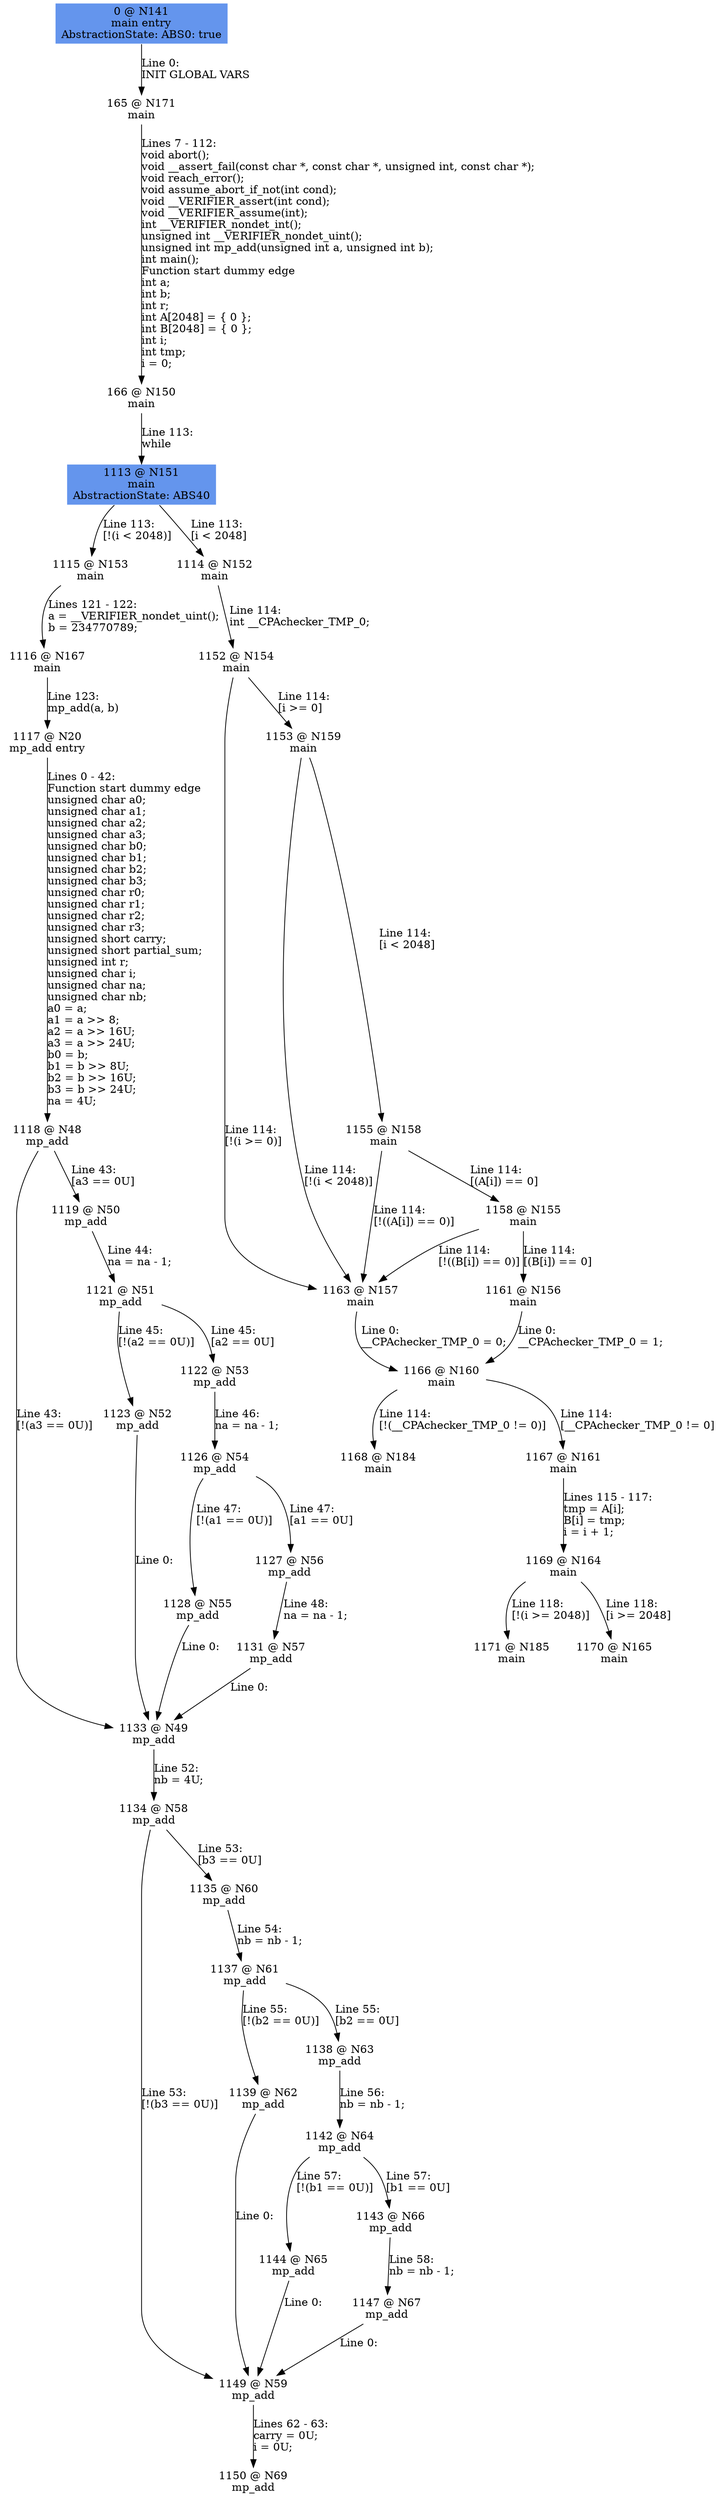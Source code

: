 digraph ARG {
node [style="filled" shape="box" color="white"]
0 [fillcolor="cornflowerblue" label="0 @ N141\nmain entry\nAbstractionState: ABS0: true\n" id="0"]
165 [label="165 @ N171\nmain\n" id="165"]
166 [label="166 @ N150\nmain\n" id="166"]
1113 [fillcolor="cornflowerblue" label="1113 @ N151\nmain\nAbstractionState: ABS40\n" id="1113"]
1115 [label="1115 @ N153\nmain\n" id="1115"]
1116 [label="1116 @ N167\nmain\n" id="1116"]
1117 [label="1117 @ N20\nmp_add entry\n" id="1117"]
1118 [label="1118 @ N48\nmp_add\n" id="1118"]
1133 [label="1133 @ N49\nmp_add\n" id="1133"]
1134 [label="1134 @ N58\nmp_add\n" id="1134"]
1149 [label="1149 @ N59\nmp_add\n" id="1149"]
1150 [label="1150 @ N69\nmp_add\n" id="1150"]
1135 [label="1135 @ N60\nmp_add\n" id="1135"]
1137 [label="1137 @ N61\nmp_add\n" id="1137"]
1139 [label="1139 @ N62\nmp_add\n" id="1139"]
1138 [label="1138 @ N63\nmp_add\n" id="1138"]
1142 [label="1142 @ N64\nmp_add\n" id="1142"]
1144 [label="1144 @ N65\nmp_add\n" id="1144"]
1143 [label="1143 @ N66\nmp_add\n" id="1143"]
1147 [label="1147 @ N67\nmp_add\n" id="1147"]
1119 [label="1119 @ N50\nmp_add\n" id="1119"]
1121 [label="1121 @ N51\nmp_add\n" id="1121"]
1123 [label="1123 @ N52\nmp_add\n" id="1123"]
1122 [label="1122 @ N53\nmp_add\n" id="1122"]
1126 [label="1126 @ N54\nmp_add\n" id="1126"]
1128 [label="1128 @ N55\nmp_add\n" id="1128"]
1127 [label="1127 @ N56\nmp_add\n" id="1127"]
1131 [label="1131 @ N57\nmp_add\n" id="1131"]
1114 [label="1114 @ N152\nmain\n" id="1114"]
1152 [label="1152 @ N154\nmain\n" id="1152"]
1163 [label="1163 @ N157\nmain\n" id="1163"]
1166 [label="1166 @ N160\nmain\n" id="1166"]
1168 [label="1168 @ N184\nmain\n" id="1168"]
1167 [label="1167 @ N161\nmain\n" id="1167"]
1169 [label="1169 @ N164\nmain\n" id="1169"]
1171 [label="1171 @ N185\nmain\n" id="1171"]
1170 [label="1170 @ N165\nmain\n" id="1170"]
1153 [label="1153 @ N159\nmain\n" id="1153"]
1155 [label="1155 @ N158\nmain\n" id="1155"]
1158 [label="1158 @ N155\nmain\n" id="1158"]
1161 [label="1161 @ N156\nmain\n" id="1161"]
0 -> 165 [label="Line 0: \lINIT GLOBAL VARS\l" id="0 -> 165"]
165 -> 166 [label="Lines 7 - 112: \lvoid abort();\lvoid __assert_fail(const char *, const char *, unsigned int, const char *);\lvoid reach_error();\lvoid assume_abort_if_not(int cond);\lvoid __VERIFIER_assert(int cond);\lvoid __VERIFIER_assume(int);\lint __VERIFIER_nondet_int();\lunsigned int __VERIFIER_nondet_uint();\lunsigned int mp_add(unsigned int a, unsigned int b);\lint main();\lFunction start dummy edge\lint a;\lint b;\lint r;\lint A[2048] = { 0 };\lint B[2048] = { 0 };\lint i;\lint tmp;\li = 0;\l" id="165 -> 166"]
166 -> 1113 [label="Line 113: \lwhile\l" id="166 -> 1113"]
1113 -> 1114 [label="Line 113: \l[i < 2048]\l" id="1113 -> 1114"]
1113 -> 1115 [label="Line 113: \l[!(i < 2048)]\l" id="1113 -> 1115"]
1115 -> 1116 [label="Lines 121 - 122: \la = __VERIFIER_nondet_uint();\lb = 234770789;\l" id="1115 -> 1116"]
1116 -> 1117 [label="Line 123: \lmp_add(a, b)\l" id="1116 -> 1117"]
1117 -> 1118 [label="Lines 0 - 42: \lFunction start dummy edge\lunsigned char a0;\lunsigned char a1;\lunsigned char a2;\lunsigned char a3;\lunsigned char b0;\lunsigned char b1;\lunsigned char b2;\lunsigned char b3;\lunsigned char r0;\lunsigned char r1;\lunsigned char r2;\lunsigned char r3;\lunsigned short carry;\lunsigned short partial_sum;\lunsigned int r;\lunsigned char i;\lunsigned char na;\lunsigned char nb;\la0 = a;\la1 = a >> 8;\la2 = a >> 16U;\la3 = a >> 24U;\lb0 = b;\lb1 = b >> 8U;\lb2 = b >> 16U;\lb3 = b >> 24U;\lna = 4U;\l" id="1117 -> 1118"]
1118 -> 1119 [label="Line 43: \l[a3 == 0U]\l" id="1118 -> 1119"]
1118 -> 1133 [label="Line 43: \l[!(a3 == 0U)]\l" id="1118 -> 1133"]
1133 -> 1134 [label="Line 52: \lnb = 4U;\l" id="1133 -> 1134"]
1134 -> 1135 [label="Line 53: \l[b3 == 0U]\l" id="1134 -> 1135"]
1134 -> 1149 [label="Line 53: \l[!(b3 == 0U)]\l" id="1134 -> 1149"]
1149 -> 1150 [label="Lines 62 - 63: \lcarry = 0U;\li = 0U;\l" id="1149 -> 1150"]
1135 -> 1137 [label="Line 54: \lnb = nb - 1;\l" id="1135 -> 1137"]
1137 -> 1138 [label="Line 55: \l[b2 == 0U]\l" id="1137 -> 1138"]
1137 -> 1139 [label="Line 55: \l[!(b2 == 0U)]\l" id="1137 -> 1139"]
1139 -> 1149 [label="Line 0: \l\l" id="1139 -> 1149"]
1138 -> 1142 [label="Line 56: \lnb = nb - 1;\l" id="1138 -> 1142"]
1142 -> 1143 [label="Line 57: \l[b1 == 0U]\l" id="1142 -> 1143"]
1142 -> 1144 [label="Line 57: \l[!(b1 == 0U)]\l" id="1142 -> 1144"]
1144 -> 1149 [label="Line 0: \l\l" id="1144 -> 1149"]
1143 -> 1147 [label="Line 58: \lnb = nb - 1;\l" id="1143 -> 1147"]
1147 -> 1149 [label="Line 0: \l\l" id="1147 -> 1149"]
1119 -> 1121 [label="Line 44: \lna = na - 1;\l" id="1119 -> 1121"]
1121 -> 1122 [label="Line 45: \l[a2 == 0U]\l" id="1121 -> 1122"]
1121 -> 1123 [label="Line 45: \l[!(a2 == 0U)]\l" id="1121 -> 1123"]
1123 -> 1133 [label="Line 0: \l\l" id="1123 -> 1133"]
1122 -> 1126 [label="Line 46: \lna = na - 1;\l" id="1122 -> 1126"]
1126 -> 1127 [label="Line 47: \l[a1 == 0U]\l" id="1126 -> 1127"]
1126 -> 1128 [label="Line 47: \l[!(a1 == 0U)]\l" id="1126 -> 1128"]
1128 -> 1133 [label="Line 0: \l\l" id="1128 -> 1133"]
1127 -> 1131 [label="Line 48: \lna = na - 1;\l" id="1127 -> 1131"]
1131 -> 1133 [label="Line 0: \l\l" id="1131 -> 1133"]
1114 -> 1152 [label="Line 114: \lint __CPAchecker_TMP_0;\l" id="1114 -> 1152"]
1152 -> 1153 [label="Line 114: \l[i >= 0]\l" id="1152 -> 1153"]
1152 -> 1163 [label="Line 114: \l[!(i >= 0)]\l" id="1152 -> 1163"]
1163 -> 1166 [label="Line 0: \l__CPAchecker_TMP_0 = 0;\l" id="1163 -> 1166"]
1166 -> 1167 [label="Line 114: \l[__CPAchecker_TMP_0 != 0]\l" id="1166 -> 1167"]
1166 -> 1168 [label="Line 114: \l[!(__CPAchecker_TMP_0 != 0)]\l" id="1166 -> 1168"]
1167 -> 1169 [label="Lines 115 - 117: \ltmp = A[i];\lB[i] = tmp;\li = i + 1;\l" id="1167 -> 1169"]
1169 -> 1170 [label="Line 118: \l[i >= 2048]\l" id="1169 -> 1170"]
1169 -> 1171 [label="Line 118: \l[!(i >= 2048)]\l" id="1169 -> 1171"]
1153 -> 1155 [label="Line 114: \l[i < 2048]\l" id="1153 -> 1155"]
1153 -> 1163 [label="Line 114: \l[!(i < 2048)]\l" id="1153 -> 1163"]
1155 -> 1158 [label="Line 114: \l[(A[i]) == 0]\l" id="1155 -> 1158"]
1155 -> 1163 [label="Line 114: \l[!((A[i]) == 0)]\l" id="1155 -> 1163"]
1158 -> 1161 [label="Line 114: \l[(B[i]) == 0]\l" id="1158 -> 1161"]
1158 -> 1163 [label="Line 114: \l[!((B[i]) == 0)]\l" id="1158 -> 1163"]
1161 -> 1166 [label="Line 0: \l__CPAchecker_TMP_0 = 1;\l" id="1161 -> 1166"]
}
